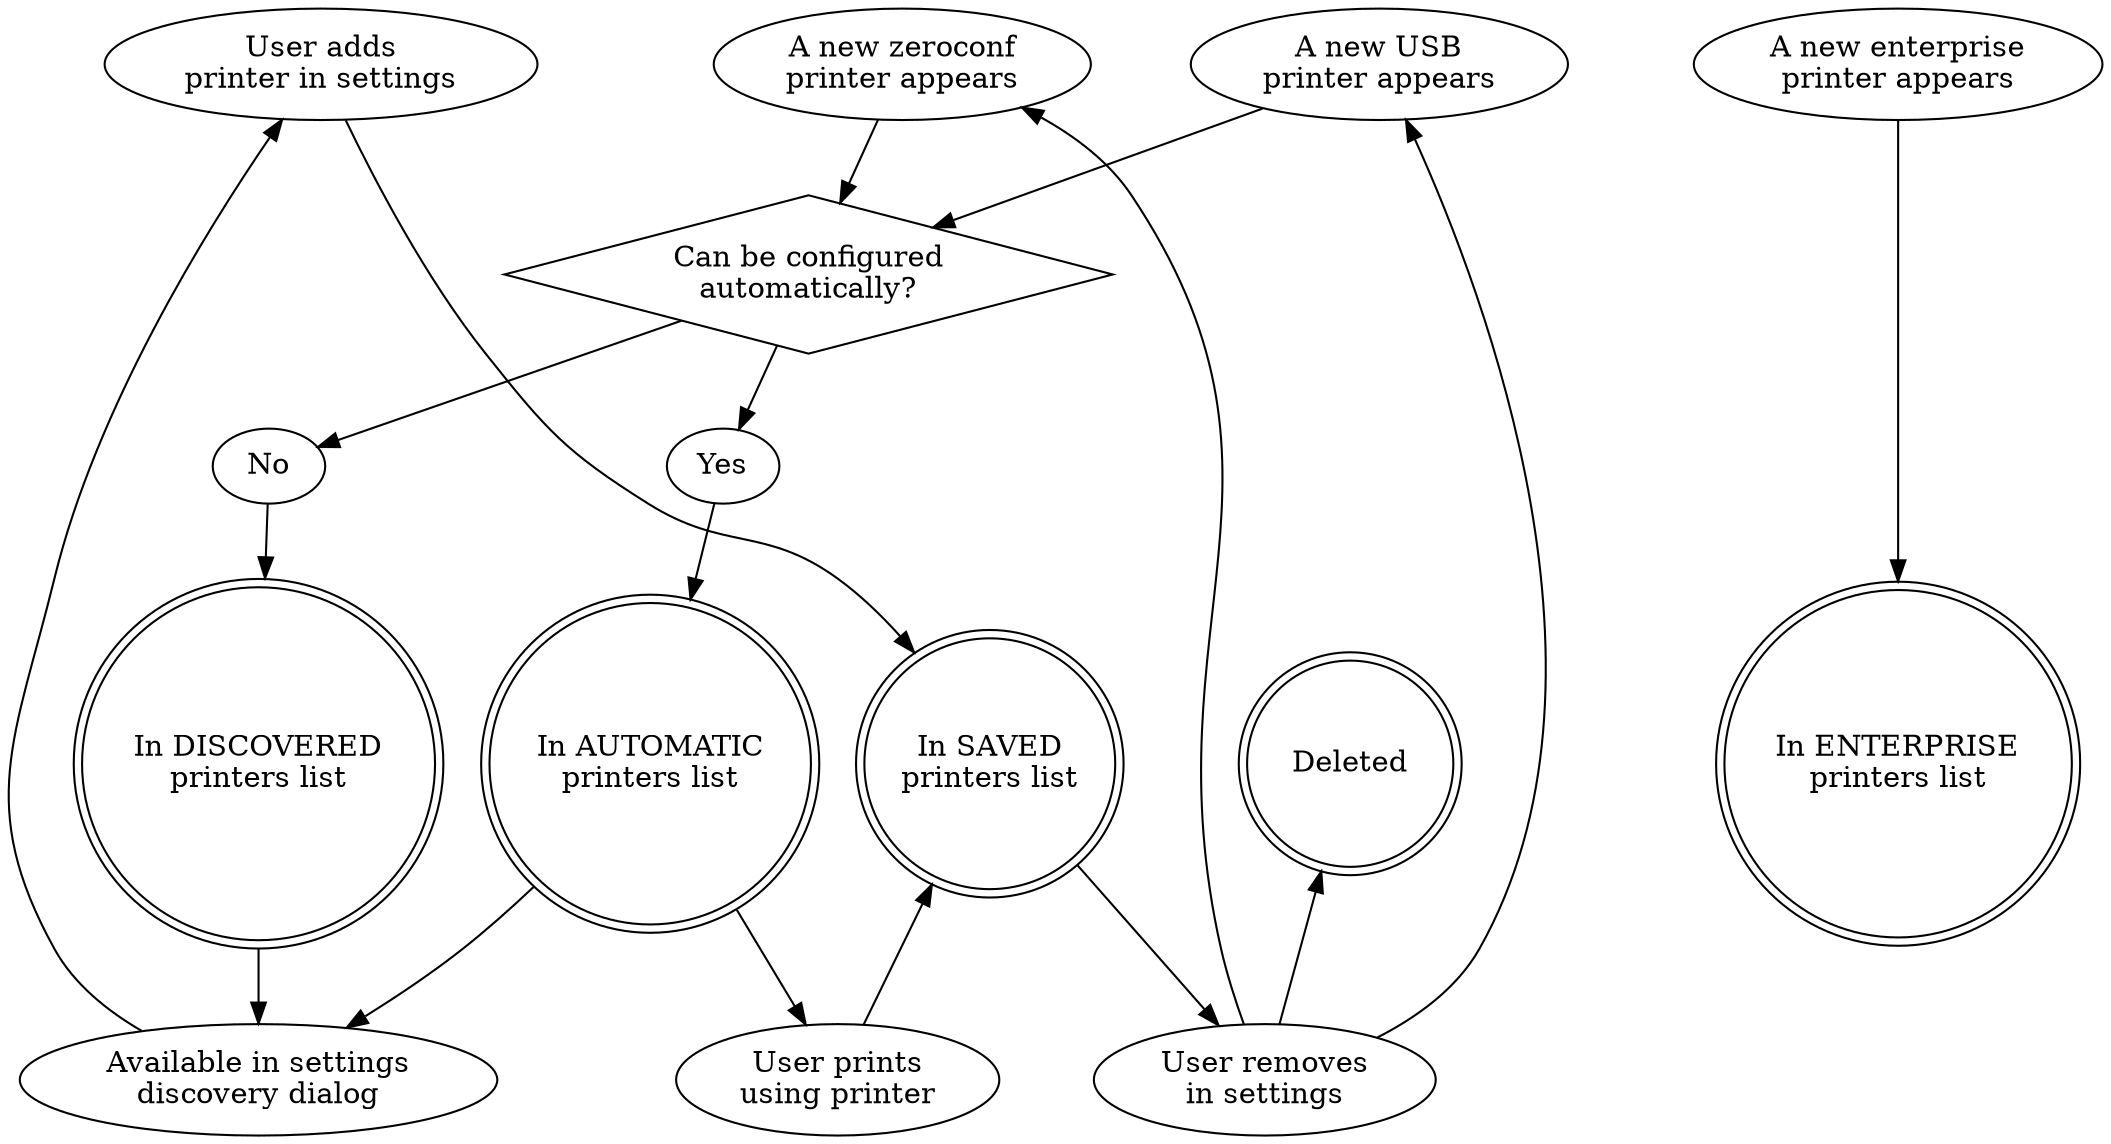 // This is the source file for printer_flow_chart.svg.
//
// If you make changes, update the .png with this command:
//
// dot -Tpng printer_flow_chart.dot > printer_flow_chart.png

strict digraph printer_flow {
	 // Source nodes
	 newrank=true;
	 {
	  rank=same;
	  NEW_USB_PRINTER [label="A new USB\nprinter appears"];
	  NEW_ZEROCONF_PRINTER [label="A new zeroconf\nprinter appears"];
	  NEW_USER_PRINTER [label="User adds\nprinter in settings"];
	  NEW_ENTERPRISE_PRINTER [label="A new enterprise\nprinter appears"];
  }

	// Ending nodes
	{
		rank=same;
		node [shape=doublecircle; margin=0];
		SAVED_PRINTERS  [label="In SAVED\nprinters list"];
		ENTERPRISE_PRINTERS [label="In ENTERPRISE\nprinters list"];
		AUTOMATIC_PRINTERS [label="In AUTOMATIC\nprinters list"];
		DISCOVERED_PRINTERS [label="In DISCOVERED\nprinters list"];
		DELETED [label="Deleted"; margin=.1];
	}

	AVAILABLE_AS_DISCOVERED [label="Available in settings\ndiscovery dialog";
                          	rank=2];

	CAN_AUTOCONFIGURE [label="Can be configured\nautomatically?";
	                   shape=diamond];
	CAN_AUTOCONFIGURE_YES [label="Yes"];
	CAN_AUTOCONFIGURE_NO [label="No"];

	USER_PRINTS [label="User prints\nusing printer"];
	USER_REMOVES_IN_SETTINGS [label="User removes\nin settings"];

	NEW_USB_PRINTER -> CAN_AUTOCONFIGURE;
	NEW_ZEROCONF_PRINTER -> CAN_AUTOCONFIGURE;
	NEW_ENTERPRISE_PRINTER -> ENTERPRISE_PRINTERS;

	CAN_AUTOCONFIGURE -> CAN_AUTOCONFIGURE_YES;
	CAN_AUTOCONFIGURE -> CAN_AUTOCONFIGURE_NO;

	CAN_AUTOCONFIGURE_YES -> AUTOMATIC_PRINTERS;
	CAN_AUTOCONFIGURE_NO -> DISCOVERED_PRINTERS;

	AUTOMATIC_PRINTERS -> USER_PRINTS;
	AUTOMATIC_PRINTERS -> AVAILABLE_AS_DISCOVERED;
	DISCOVERED_PRINTERS -> AVAILABLE_AS_DISCOVERED;

	AVAILABLE_AS_DISCOVERED -> NEW_USER_PRINTER;

	USER_PRINTS -> SAVED_PRINTERS;
	NEW_USER_PRINTER -> SAVED_PRINTERS;
	SAVED_PRINTERS -> USER_REMOVES_IN_SETTINGS;
	USER_REMOVES_IN_SETTINGS -> NEW_ZEROCONF_PRINTER;
	USER_REMOVES_IN_SETTINGS -> NEW_USB_PRINTER;
	USER_REMOVES_IN_SETTINGS -> DELETED;
}


